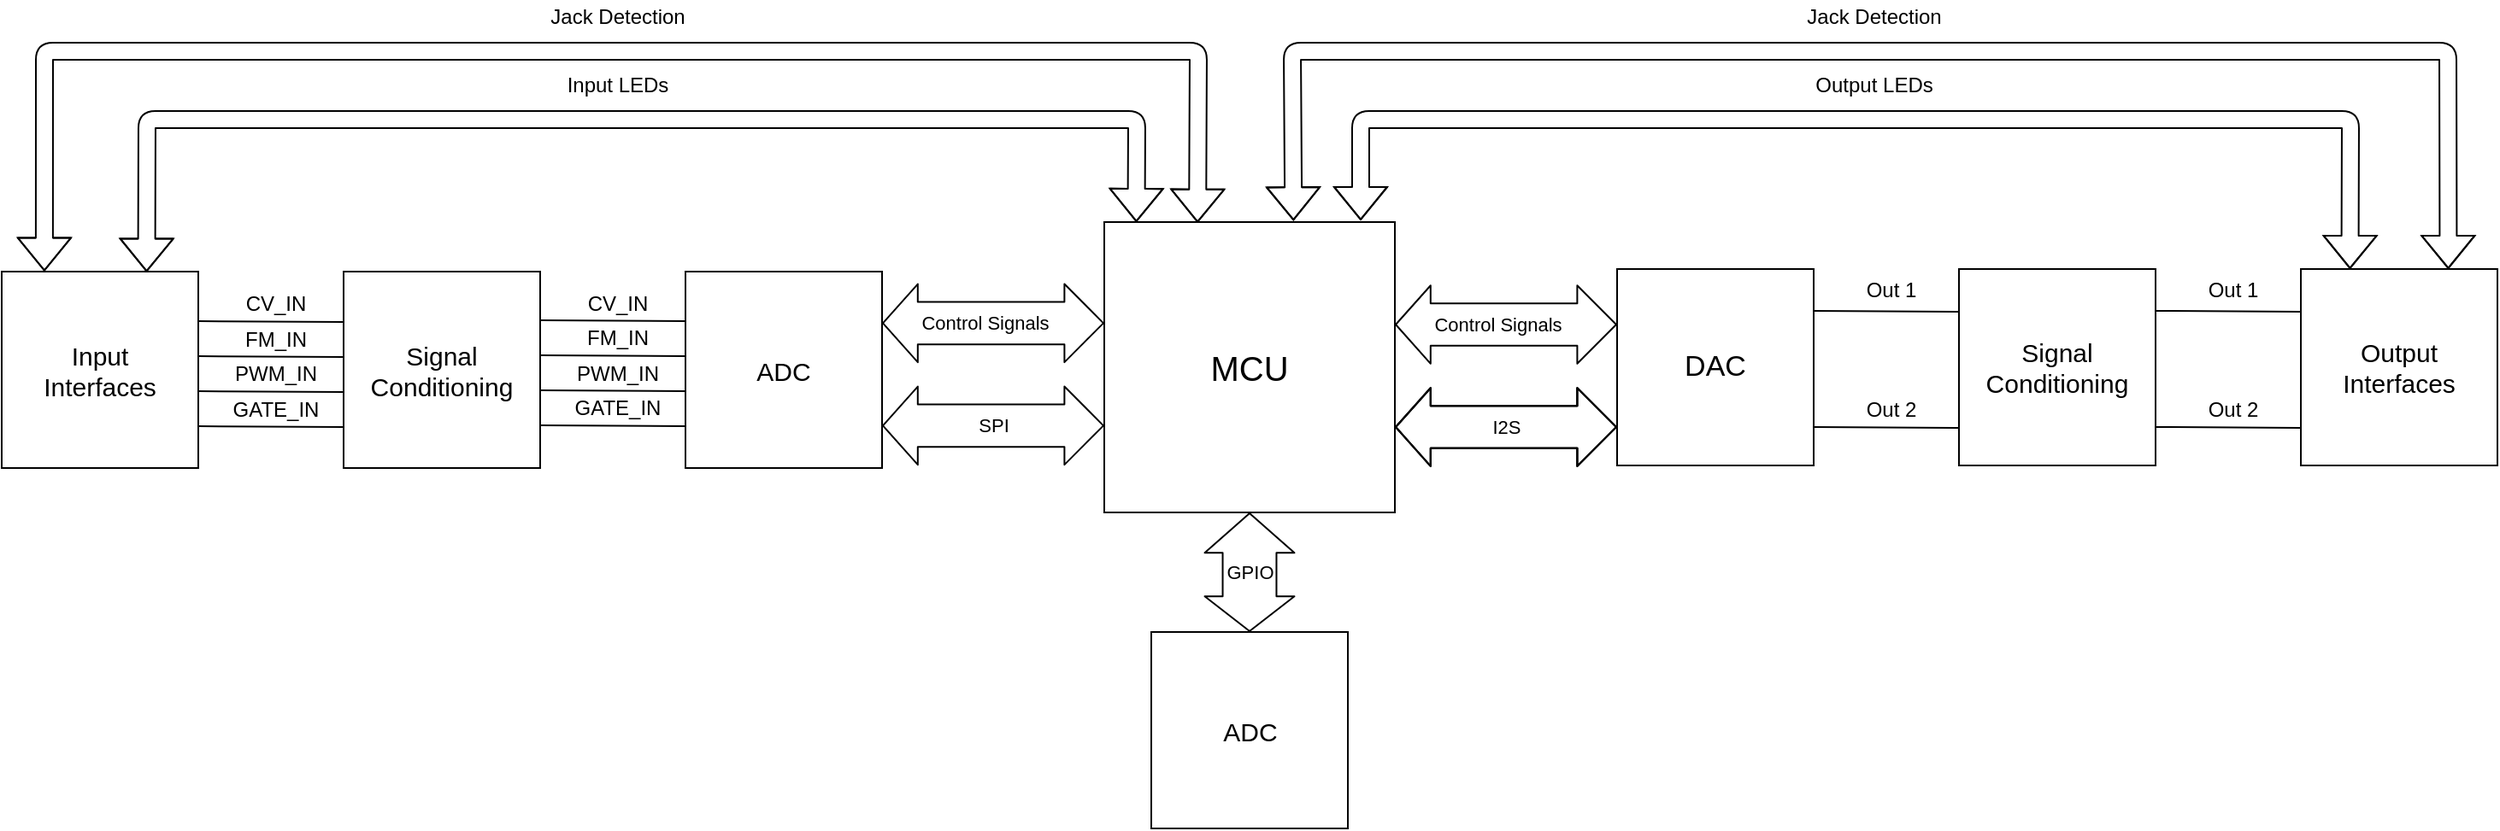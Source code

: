 <mxfile version="13.3.4" type="device"><diagram id="zRXFcoJA2ofcBG_FHJwS" name="Page-1"><mxGraphModel dx="2523" dy="931" grid="1" gridSize="10" guides="1" tooltips="1" connect="1" arrows="1" fold="1" page="1" pageScale="1" pageWidth="850" pageHeight="1100" math="0" shadow="0"><root><mxCell id="0"/><mxCell id="1" parent="0"/><mxCell id="0wZc0GQ_SBr1TYUhfbMN-2" value="&lt;font style=&quot;font-size: 20px&quot;&gt;MCU&lt;/font&gt;" style="whiteSpace=wrap;html=1;aspect=fixed;" vertex="1" parent="1"><mxGeometry x="230" y="290" width="170" height="170" as="geometry"/></mxCell><mxCell id="0wZc0GQ_SBr1TYUhfbMN-3" value="&lt;font style=&quot;font-size: 17px&quot;&gt;DAC&lt;/font&gt;" style="whiteSpace=wrap;html=1;aspect=fixed;" vertex="1" parent="1"><mxGeometry x="530" y="317.5" width="115" height="115" as="geometry"/></mxCell><mxCell id="0wZc0GQ_SBr1TYUhfbMN-4" value="&lt;div style=&quot;font-size: 15px&quot;&gt;&lt;font style=&quot;font-size: 15px&quot;&gt;Signal&lt;/font&gt;&lt;/div&gt;&lt;div style=&quot;font-size: 15px&quot;&gt;&lt;font style=&quot;font-size: 15px&quot;&gt;Conditioning&lt;br&gt;&lt;/font&gt;&lt;/div&gt;" style="whiteSpace=wrap;html=1;aspect=fixed;" vertex="1" parent="1"><mxGeometry x="730" y="317.5" width="115" height="115" as="geometry"/></mxCell><mxCell id="0wZc0GQ_SBr1TYUhfbMN-5" value="I2S" style="shape=flexArrow;endArrow=classic;startArrow=classic;html=1;width=24.8;endSize=7.268;exitX=1;exitY=0.706;exitDx=0;exitDy=0;exitPerimeter=0;startSize=6.468;" edge="1" parent="1" source="0wZc0GQ_SBr1TYUhfbMN-2"><mxGeometry width="50" height="50" relative="1" as="geometry"><mxPoint x="460" y="410" as="sourcePoint"/><mxPoint x="530" y="410" as="targetPoint"/></mxGeometry></mxCell><mxCell id="0wZc0GQ_SBr1TYUhfbMN-7" value="I2S" style="shape=flexArrow;endArrow=classic;startArrow=classic;html=1;width=24.8;endSize=7.268;exitX=1;exitY=0.706;exitDx=0;exitDy=0;exitPerimeter=0;startSize=6.468;" edge="1" parent="1"><mxGeometry width="50" height="50" relative="1" as="geometry"><mxPoint x="400" y="410.02" as="sourcePoint"/><mxPoint x="530" y="410" as="targetPoint"/></mxGeometry></mxCell><mxCell id="0wZc0GQ_SBr1TYUhfbMN-8" value="I2S" style="shape=flexArrow;endArrow=classic;startArrow=classic;html=1;width=24.8;endSize=7.268;exitX=1;exitY=0.706;exitDx=0;exitDy=0;exitPerimeter=0;startSize=6.468;" edge="1" parent="1"><mxGeometry width="50" height="50" relative="1" as="geometry"><mxPoint x="400" y="410.02" as="sourcePoint"/><mxPoint x="530" y="410" as="targetPoint"/></mxGeometry></mxCell><mxCell id="0wZc0GQ_SBr1TYUhfbMN-9" value="I2S" style="shape=flexArrow;endArrow=classic;startArrow=classic;html=1;width=24.8;endSize=7.268;exitX=1;exitY=0.706;exitDx=0;exitDy=0;exitPerimeter=0;startSize=6.468;" edge="1" parent="1"><mxGeometry width="50" height="50" relative="1" as="geometry"><mxPoint x="400" y="350.02" as="sourcePoint"/><mxPoint x="530" y="350" as="targetPoint"/></mxGeometry></mxCell><mxCell id="0wZc0GQ_SBr1TYUhfbMN-11" value="Control Signals" style="edgeLabel;html=1;align=center;verticalAlign=middle;resizable=0;points=[];" vertex="1" connectable="0" parent="0wZc0GQ_SBr1TYUhfbMN-9"><mxGeometry x="0.172" y="-12" relative="1" as="geometry"><mxPoint x="-16" y="-12.01" as="offset"/></mxGeometry></mxCell><mxCell id="0wZc0GQ_SBr1TYUhfbMN-14" value="" style="endArrow=none;html=1;" edge="1" parent="1"><mxGeometry width="50" height="50" relative="1" as="geometry"><mxPoint x="645" y="342" as="sourcePoint"/><mxPoint x="730" y="342.5" as="targetPoint"/></mxGeometry></mxCell><mxCell id="0wZc0GQ_SBr1TYUhfbMN-15" value="" style="endArrow=none;html=1;" edge="1" parent="1"><mxGeometry width="50" height="50" relative="1" as="geometry"><mxPoint x="645" y="410" as="sourcePoint"/><mxPoint x="730" y="410.5" as="targetPoint"/></mxGeometry></mxCell><mxCell id="0wZc0GQ_SBr1TYUhfbMN-16" value="Out 1" style="text;html=1;align=center;verticalAlign=middle;resizable=0;points=[];autosize=1;" vertex="1" parent="1"><mxGeometry x="670" y="320" width="40" height="20" as="geometry"/></mxCell><mxCell id="0wZc0GQ_SBr1TYUhfbMN-17" value="Out 2" style="text;html=1;align=center;verticalAlign=middle;resizable=0;points=[];autosize=1;" vertex="1" parent="1"><mxGeometry x="670" y="390" width="40" height="20" as="geometry"/></mxCell><mxCell id="0wZc0GQ_SBr1TYUhfbMN-21" value="&lt;div style=&quot;font-size: 15px&quot;&gt;&lt;font style=&quot;font-size: 15px&quot;&gt;Output&lt;/font&gt;&lt;/div&gt;&lt;div style=&quot;font-size: 15px&quot;&gt;&lt;font style=&quot;font-size: 15px&quot;&gt;Interfaces&lt;br&gt;&lt;/font&gt;&lt;/div&gt;" style="whiteSpace=wrap;html=1;aspect=fixed;" vertex="1" parent="1"><mxGeometry x="930" y="317.5" width="115" height="115" as="geometry"/></mxCell><mxCell id="0wZc0GQ_SBr1TYUhfbMN-22" value="Out 1" style="text;html=1;align=center;verticalAlign=middle;resizable=0;points=[];autosize=1;" vertex="1" parent="1"><mxGeometry x="870" y="320" width="40" height="20" as="geometry"/></mxCell><mxCell id="0wZc0GQ_SBr1TYUhfbMN-23" value="Out 2" style="text;html=1;align=center;verticalAlign=middle;resizable=0;points=[];autosize=1;" vertex="1" parent="1"><mxGeometry x="870" y="390" width="40" height="20" as="geometry"/></mxCell><mxCell id="0wZc0GQ_SBr1TYUhfbMN-24" value="" style="endArrow=none;html=1;" edge="1" parent="1"><mxGeometry width="50" height="50" relative="1" as="geometry"><mxPoint x="845" y="342" as="sourcePoint"/><mxPoint x="930" y="342.5" as="targetPoint"/></mxGeometry></mxCell><mxCell id="0wZc0GQ_SBr1TYUhfbMN-25" value="" style="endArrow=none;html=1;" edge="1" parent="1"><mxGeometry width="50" height="50" relative="1" as="geometry"><mxPoint x="845" y="410.0" as="sourcePoint"/><mxPoint x="930" y="410.5" as="targetPoint"/></mxGeometry></mxCell><mxCell id="0wZc0GQ_SBr1TYUhfbMN-26" value="" style="shape=flexArrow;endArrow=classic;startArrow=classic;html=1;entryX=0.25;entryY=0;entryDx=0;entryDy=0;" edge="1" parent="1" target="0wZc0GQ_SBr1TYUhfbMN-21"><mxGeometry width="50" height="50" relative="1" as="geometry"><mxPoint x="380" y="289" as="sourcePoint"/><mxPoint x="360" y="200" as="targetPoint"/><Array as="points"><mxPoint x="380" y="230"/><mxPoint x="959" y="230"/></Array></mxGeometry></mxCell><mxCell id="0wZc0GQ_SBr1TYUhfbMN-27" value="" style="shape=flexArrow;endArrow=classic;startArrow=classic;html=1;entryX=0.75;entryY=0;entryDx=0;entryDy=0;exitX=0.651;exitY=-0.005;exitDx=0;exitDy=0;exitPerimeter=0;" edge="1" parent="1" source="0wZc0GQ_SBr1TYUhfbMN-2" target="0wZc0GQ_SBr1TYUhfbMN-21"><mxGeometry width="50" height="50" relative="1" as="geometry"><mxPoint x="320" y="290.0" as="sourcePoint"/><mxPoint x="918.75" y="317.5" as="targetPoint"/><Array as="points"><mxPoint x="340" y="190"/><mxPoint x="1016" y="190"/></Array></mxGeometry></mxCell><mxCell id="0wZc0GQ_SBr1TYUhfbMN-28" value="Jack Detection" style="text;html=1;align=center;verticalAlign=middle;resizable=0;points=[];autosize=1;" vertex="1" parent="1"><mxGeometry x="630" y="160" width="100" height="20" as="geometry"/></mxCell><mxCell id="0wZc0GQ_SBr1TYUhfbMN-29" value="Output LEDs" style="text;html=1;align=center;verticalAlign=middle;resizable=0;points=[];autosize=1;" vertex="1" parent="1"><mxGeometry x="635" y="200" width="90" height="20" as="geometry"/></mxCell><mxCell id="0wZc0GQ_SBr1TYUhfbMN-30" value="&lt;div style=&quot;font-size: 15px&quot;&gt;&lt;font style=&quot;font-size: 15px&quot;&gt;Input&lt;/font&gt;&lt;/div&gt;&lt;div style=&quot;font-size: 15px&quot;&gt;&lt;font style=&quot;font-size: 15px&quot;&gt;Interfaces&lt;br&gt;&lt;/font&gt;&lt;/div&gt;" style="whiteSpace=wrap;html=1;aspect=fixed;" vertex="1" parent="1"><mxGeometry x="-415" y="319" width="115" height="115" as="geometry"/></mxCell><mxCell id="0wZc0GQ_SBr1TYUhfbMN-31" value="&lt;div style=&quot;font-size: 15px&quot;&gt;&lt;font style=&quot;font-size: 15px&quot;&gt;Signal&lt;/font&gt;&lt;/div&gt;&lt;div style=&quot;font-size: 15px&quot;&gt;&lt;font style=&quot;font-size: 15px&quot;&gt;Conditioning&lt;br&gt;&lt;/font&gt;&lt;/div&gt;" style="whiteSpace=wrap;html=1;aspect=fixed;" vertex="1" parent="1"><mxGeometry x="-215" y="319" width="115" height="115" as="geometry"/></mxCell><mxCell id="0wZc0GQ_SBr1TYUhfbMN-34" value="" style="endArrow=none;html=1;gradientColor=none;" edge="1" parent="1"><mxGeometry width="50" height="50" relative="1" as="geometry"><mxPoint x="-300" y="409.5" as="sourcePoint"/><mxPoint x="-215" y="410" as="targetPoint"/></mxGeometry></mxCell><mxCell id="0wZc0GQ_SBr1TYUhfbMN-36" value="GATE_IN" style="text;html=1;align=center;verticalAlign=middle;resizable=0;points=[];autosize=1;" vertex="1" parent="1"><mxGeometry x="-285" y="389.5" width="60" height="20" as="geometry"/></mxCell><mxCell id="0wZc0GQ_SBr1TYUhfbMN-37" value="&lt;font style=&quot;font-size: 15px&quot;&gt;ADC&lt;/font&gt;" style="whiteSpace=wrap;html=1;aspect=fixed;" vertex="1" parent="1"><mxGeometry x="-15" y="319" width="115" height="115" as="geometry"/></mxCell><mxCell id="0wZc0GQ_SBr1TYUhfbMN-45" value="SPI" style="shape=flexArrow;endArrow=classic;startArrow=classic;html=1;width=24.8;endSize=7.268;exitX=1;exitY=0.706;exitDx=0;exitDy=0;exitPerimeter=0;startSize=6.468;" edge="1" parent="1"><mxGeometry width="50" height="50" relative="1" as="geometry"><mxPoint x="100" y="409.19" as="sourcePoint"/><mxPoint x="230" y="409.17" as="targetPoint"/></mxGeometry></mxCell><mxCell id="0wZc0GQ_SBr1TYUhfbMN-46" value="I2S" style="shape=flexArrow;endArrow=classic;startArrow=classic;html=1;width=24.8;endSize=7.268;exitX=1;exitY=0.706;exitDx=0;exitDy=0;exitPerimeter=0;startSize=6.468;" edge="1" parent="1"><mxGeometry width="50" height="50" relative="1" as="geometry"><mxPoint x="100" y="349.19" as="sourcePoint"/><mxPoint x="230" y="349.17" as="targetPoint"/></mxGeometry></mxCell><mxCell id="0wZc0GQ_SBr1TYUhfbMN-47" value="Control Signals" style="edgeLabel;html=1;align=center;verticalAlign=middle;resizable=0;points=[];" vertex="1" connectable="0" parent="0wZc0GQ_SBr1TYUhfbMN-46"><mxGeometry x="0.172" y="-12" relative="1" as="geometry"><mxPoint x="-16" y="-12.01" as="offset"/></mxGeometry></mxCell><mxCell id="0wZc0GQ_SBr1TYUhfbMN-48" value="" style="shape=flexArrow;endArrow=classic;startArrow=classic;html=1;entryX=0.25;entryY=0;entryDx=0;entryDy=0;exitX=0.737;exitY=0.002;exitDx=0;exitDy=0;exitPerimeter=0;" edge="1" parent="1" source="0wZc0GQ_SBr1TYUhfbMN-30"><mxGeometry width="50" height="50" relative="1" as="geometry"><mxPoint x="-350.0" y="262.5" as="sourcePoint"/><mxPoint x="248.75" y="290" as="targetPoint"/><Array as="points"><mxPoint x="-330" y="230"/><mxPoint x="249" y="230"/></Array></mxGeometry></mxCell><mxCell id="0wZc0GQ_SBr1TYUhfbMN-49" value="" style="shape=flexArrow;endArrow=classic;startArrow=classic;html=1;entryX=0.321;entryY=0.002;entryDx=0;entryDy=0;entryPerimeter=0;exitX=0.217;exitY=-0.002;exitDx=0;exitDy=0;exitPerimeter=0;" edge="1" parent="1" source="0wZc0GQ_SBr1TYUhfbMN-30" target="0wZc0GQ_SBr1TYUhfbMN-2"><mxGeometry width="50" height="50" relative="1" as="geometry"><mxPoint x="-390.0" y="262.5" as="sourcePoint"/><mxPoint x="306.25" y="290" as="targetPoint"/><Array as="points"><mxPoint x="-390" y="190"/><mxPoint x="285" y="190"/></Array></mxGeometry></mxCell><mxCell id="0wZc0GQ_SBr1TYUhfbMN-50" value="Jack Detection" style="text;html=1;align=center;verticalAlign=middle;resizable=0;points=[];autosize=1;" vertex="1" parent="1"><mxGeometry x="-105" y="160" width="100" height="20" as="geometry"/></mxCell><mxCell id="0wZc0GQ_SBr1TYUhfbMN-51" value="Input LEDs" style="text;html=1;align=center;verticalAlign=middle;resizable=0;points=[];autosize=1;" vertex="1" parent="1"><mxGeometry x="-95" y="200" width="80" height="20" as="geometry"/></mxCell><mxCell id="0wZc0GQ_SBr1TYUhfbMN-52" value="PWM_IN" style="text;html=1;align=center;verticalAlign=middle;resizable=0;points=[];autosize=1;" vertex="1" parent="1"><mxGeometry x="-285" y="369" width="60" height="20" as="geometry"/></mxCell><mxCell id="0wZc0GQ_SBr1TYUhfbMN-53" value="" style="endArrow=none;html=1;gradientColor=none;" edge="1" parent="1"><mxGeometry width="50" height="50" relative="1" as="geometry"><mxPoint x="-300" y="389" as="sourcePoint"/><mxPoint x="-215" y="389.5" as="targetPoint"/></mxGeometry></mxCell><mxCell id="0wZc0GQ_SBr1TYUhfbMN-54" value="FM_IN" style="text;html=1;align=center;verticalAlign=middle;resizable=0;points=[];autosize=1;" vertex="1" parent="1"><mxGeometry x="-280" y="348.5" width="50" height="20" as="geometry"/></mxCell><mxCell id="0wZc0GQ_SBr1TYUhfbMN-55" value="" style="endArrow=none;html=1;gradientColor=none;" edge="1" parent="1"><mxGeometry width="50" height="50" relative="1" as="geometry"><mxPoint x="-300" y="368.5" as="sourcePoint"/><mxPoint x="-215" y="369" as="targetPoint"/></mxGeometry></mxCell><mxCell id="0wZc0GQ_SBr1TYUhfbMN-56" value="CV_IN" style="text;html=1;align=center;verticalAlign=middle;resizable=0;points=[];autosize=1;" vertex="1" parent="1"><mxGeometry x="-280" y="328" width="50" height="20" as="geometry"/></mxCell><mxCell id="0wZc0GQ_SBr1TYUhfbMN-57" value="" style="endArrow=none;html=1;gradientColor=none;" edge="1" parent="1"><mxGeometry width="50" height="50" relative="1" as="geometry"><mxPoint x="-300" y="348" as="sourcePoint"/><mxPoint x="-215" y="348.5" as="targetPoint"/></mxGeometry></mxCell><mxCell id="0wZc0GQ_SBr1TYUhfbMN-60" value="GATE_IN" style="text;html=1;align=center;verticalAlign=middle;resizable=0;points=[];autosize=1;" vertex="1" parent="1"><mxGeometry x="-85" y="389" width="60" height="20" as="geometry"/></mxCell><mxCell id="0wZc0GQ_SBr1TYUhfbMN-61" value="PWM_IN" style="text;html=1;align=center;verticalAlign=middle;resizable=0;points=[];autosize=1;" vertex="1" parent="1"><mxGeometry x="-85" y="368.5" width="60" height="20" as="geometry"/></mxCell><mxCell id="0wZc0GQ_SBr1TYUhfbMN-62" value="FM_IN" style="text;html=1;align=center;verticalAlign=middle;resizable=0;points=[];autosize=1;" vertex="1" parent="1"><mxGeometry x="-80" y="348" width="50" height="20" as="geometry"/></mxCell><mxCell id="0wZc0GQ_SBr1TYUhfbMN-63" value="CV_IN" style="text;html=1;align=center;verticalAlign=middle;resizable=0;points=[];autosize=1;" vertex="1" parent="1"><mxGeometry x="-80" y="327.5" width="50" height="20" as="geometry"/></mxCell><mxCell id="0wZc0GQ_SBr1TYUhfbMN-64" value="" style="endArrow=none;html=1;gradientColor=none;" edge="1" parent="1"><mxGeometry width="50" height="50" relative="1" as="geometry"><mxPoint x="-100" y="347.5" as="sourcePoint"/><mxPoint x="-15" y="348" as="targetPoint"/></mxGeometry></mxCell><mxCell id="0wZc0GQ_SBr1TYUhfbMN-65" value="" style="endArrow=none;html=1;gradientColor=none;" edge="1" parent="1"><mxGeometry width="50" height="50" relative="1" as="geometry"><mxPoint x="-100" y="368" as="sourcePoint"/><mxPoint x="-15" y="368.5" as="targetPoint"/></mxGeometry></mxCell><mxCell id="0wZc0GQ_SBr1TYUhfbMN-66" value="" style="endArrow=none;html=1;gradientColor=none;" edge="1" parent="1"><mxGeometry width="50" height="50" relative="1" as="geometry"><mxPoint x="-100" y="388.5" as="sourcePoint"/><mxPoint x="-15" y="389.0" as="targetPoint"/></mxGeometry></mxCell><mxCell id="0wZc0GQ_SBr1TYUhfbMN-67" value="" style="endArrow=none;html=1;gradientColor=none;" edge="1" parent="1"><mxGeometry width="50" height="50" relative="1" as="geometry"><mxPoint x="-100" y="409.0" as="sourcePoint"/><mxPoint x="-15" y="409.5" as="targetPoint"/></mxGeometry></mxCell><mxCell id="0wZc0GQ_SBr1TYUhfbMN-69" value="&lt;font style=&quot;font-size: 15px&quot;&gt;ADC&lt;/font&gt;" style="whiteSpace=wrap;html=1;aspect=fixed;" vertex="1" parent="1"><mxGeometry x="257.5" y="530" width="115" height="115" as="geometry"/></mxCell><mxCell id="0wZc0GQ_SBr1TYUhfbMN-71" value="GPIO" style="shape=flexArrow;endArrow=classic;startArrow=classic;html=1;width=31.456;endSize=7.373;exitX=0.5;exitY=0;exitDx=0;exitDy=0;startSize=6.468;entryX=0.5;entryY=1;entryDx=0;entryDy=0;" edge="1" parent="1" source="0wZc0GQ_SBr1TYUhfbMN-69" target="0wZc0GQ_SBr1TYUhfbMN-2"><mxGeometry width="50" height="50" relative="1" as="geometry"><mxPoint x="210" y="500.02" as="sourcePoint"/><mxPoint x="340" y="500" as="targetPoint"/></mxGeometry></mxCell></root></mxGraphModel></diagram></mxfile>